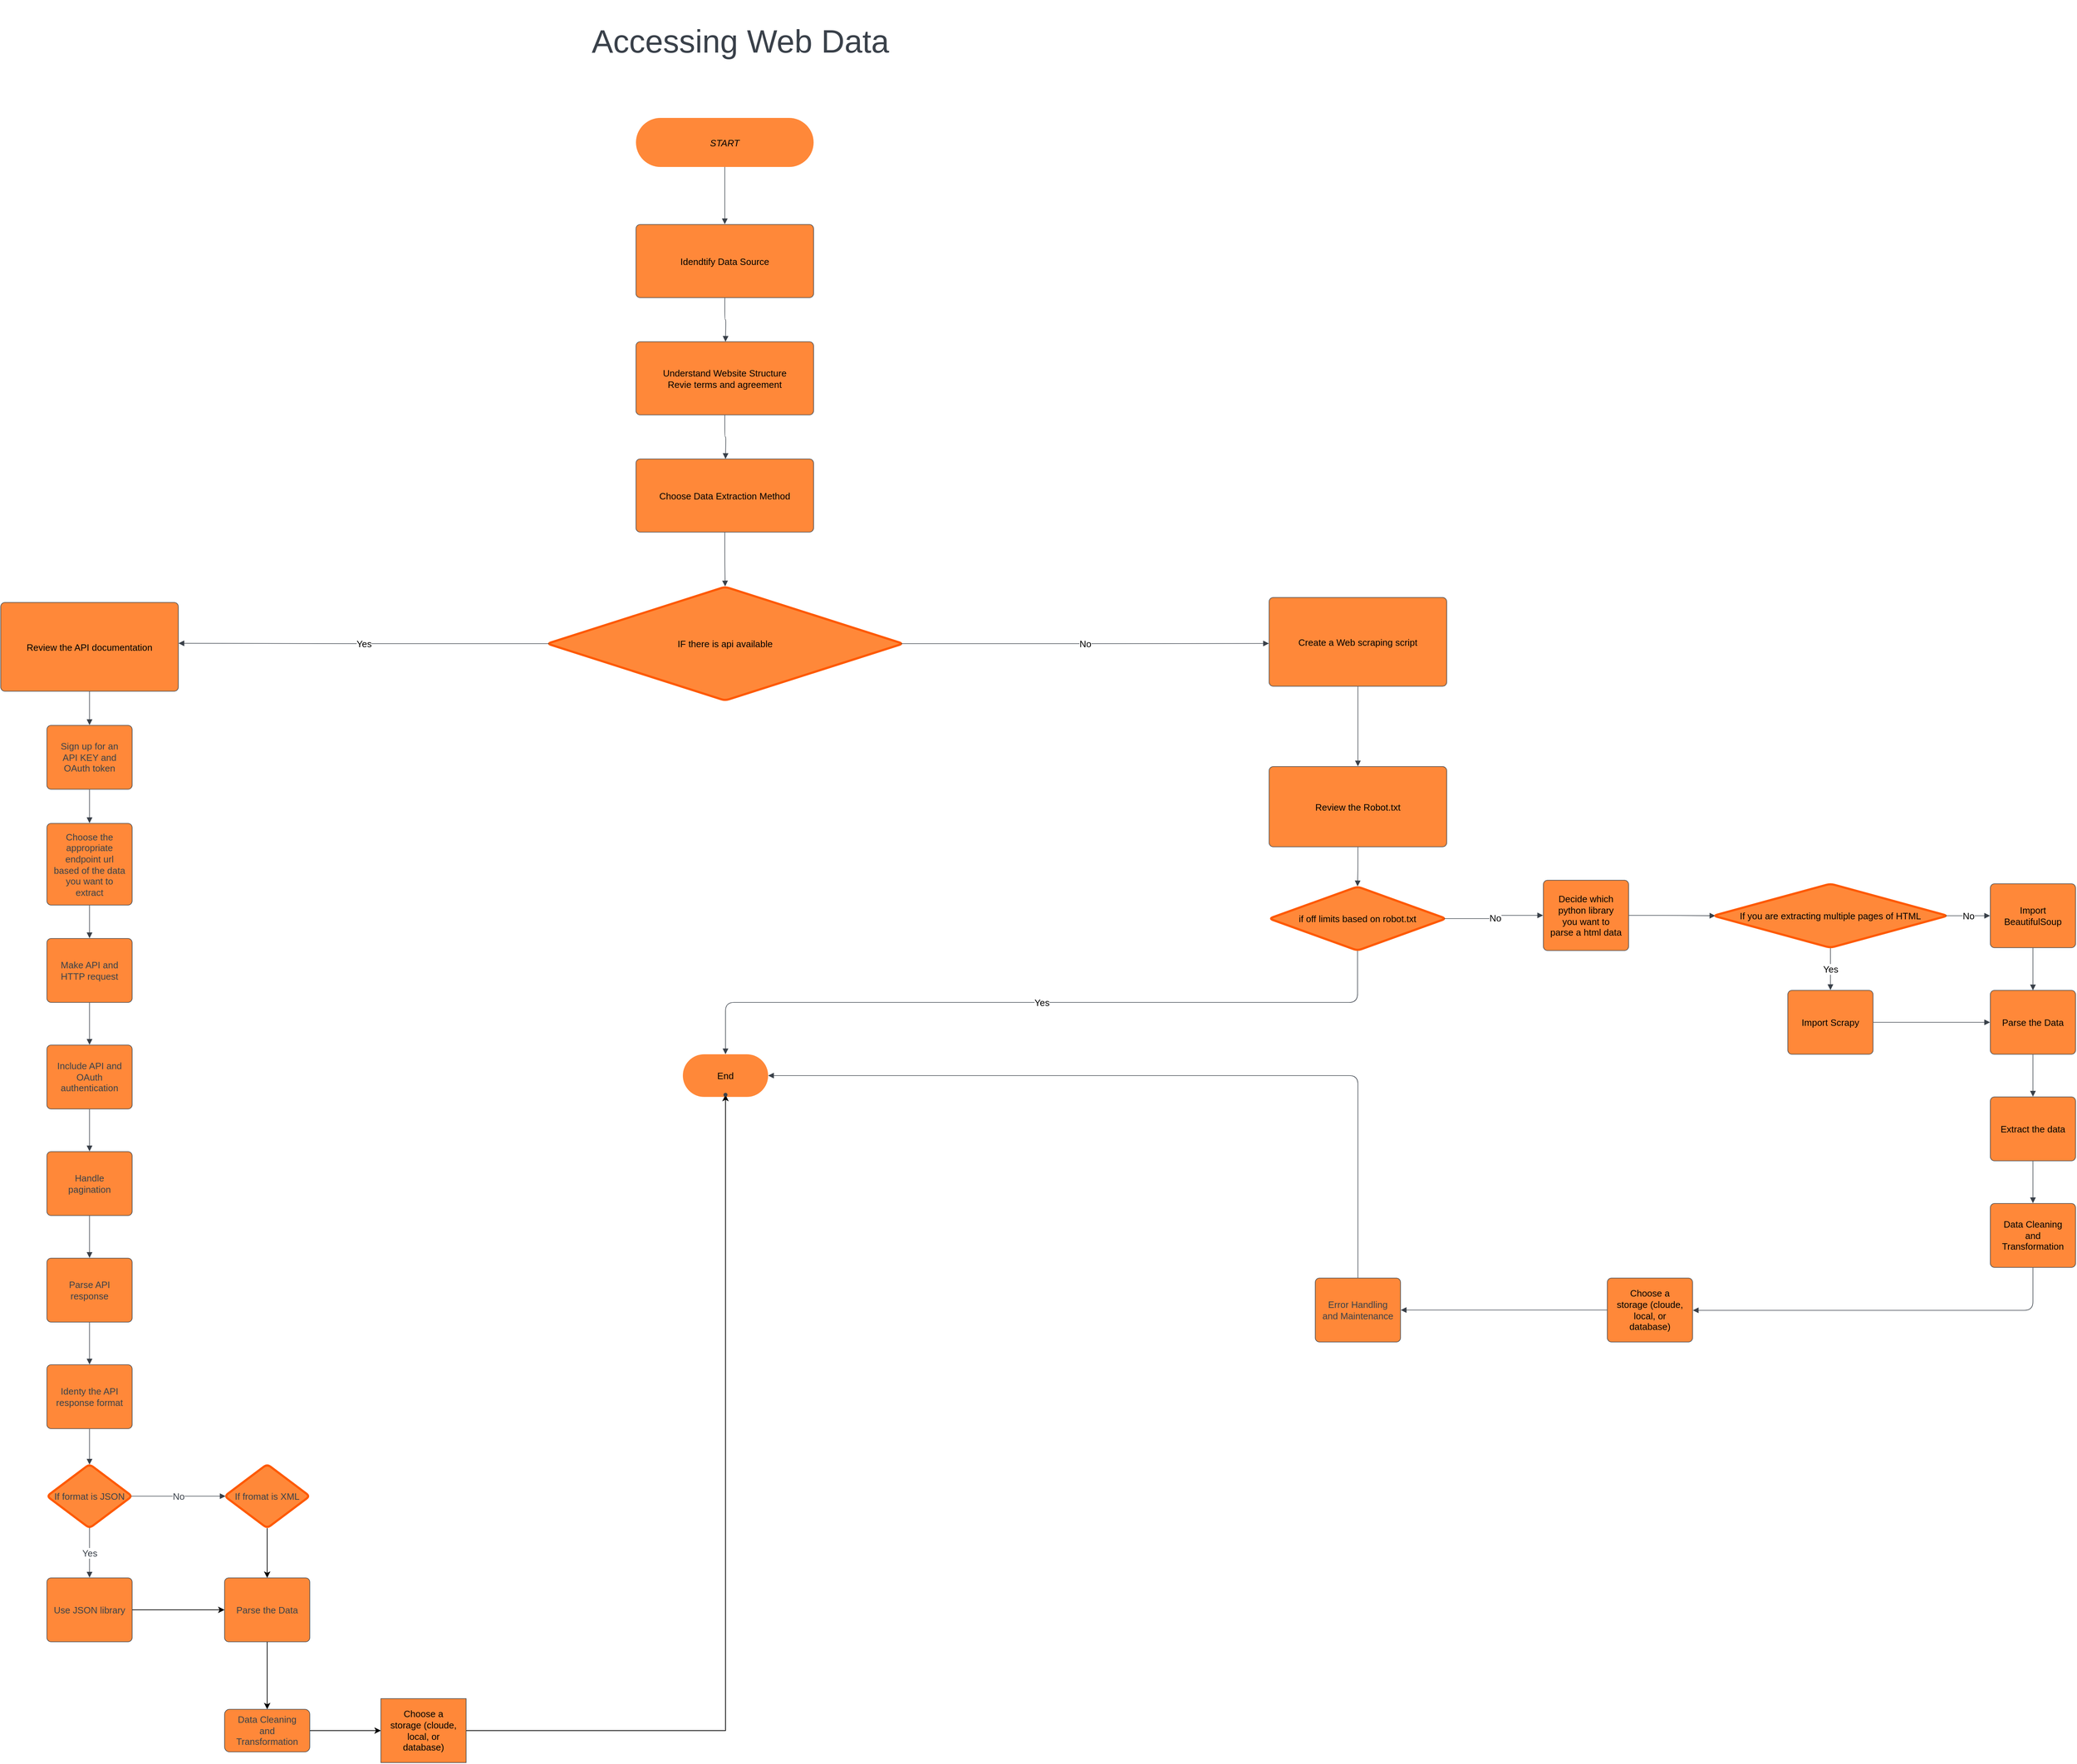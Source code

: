 <mxfile version="21.7.5" type="github">
  <diagram id="C5RBs43oDa-KdzZeNtuy" name="Page-1">
    <mxGraphModel dx="4220" dy="3170" grid="1" gridSize="10" guides="1" tooltips="1" connect="1" arrows="1" fold="1" page="1" pageScale="1" pageWidth="827" pageHeight="1169" math="0" shadow="0">
      <root>
        <mxCell id="WIyWlLk6GJQsqaUBKTNV-0" />
        <mxCell id="WIyWlLk6GJQsqaUBKTNV-1" parent="WIyWlLk6GJQsqaUBKTNV-0" />
        <mxCell id="YPAJ00U5DC5yymNkdexC-0" value="START" style="html=1;overflow=block;blockSpacing=1;whiteSpace=wrap;rounded=1;arcSize=50;fontSize=13;fontStyle=2;spacing=3.8;strokeOpacity=0;fillOpacity=100;fillColor=#ff8839;strokeWidth=0.8;lucidId=UD4v-y-CVdWv;" vertex="1" parent="WIyWlLk6GJQsqaUBKTNV-1">
          <mxGeometry x="2259" y="255" width="250" height="69" as="geometry" />
        </mxCell>
        <mxCell id="YPAJ00U5DC5yymNkdexC-1" value="IF there is api available" style="html=1;overflow=block;blockSpacing=1;whiteSpace=wrap;rhombus;fontSize=13;spacing=3.8;strokeColor=#fe5900;strokeOpacity=100;fillOpacity=100;rounded=1;absoluteArcSize=1;arcSize=12;fillColor=#ff8839;strokeWidth=3;lucidId=UD4vok0N7bXP;" vertex="1" parent="WIyWlLk6GJQsqaUBKTNV-1">
          <mxGeometry x="2134" y="915" width="501" height="160" as="geometry" />
        </mxCell>
        <mxCell id="YPAJ00U5DC5yymNkdexC-2" value="Review the API documentation" style="html=1;overflow=block;blockSpacing=1;whiteSpace=wrap;fontSize=13;align=center;spacing=9;strokeColor=#3a414a;strokeOpacity=100;fillOpacity=100;rounded=1;absoluteArcSize=1;arcSize=12;fillColor=#ff8839;strokeWidth=0.8;lucidId=UD4vnY-pEM6R;" vertex="1" parent="WIyWlLk6GJQsqaUBKTNV-1">
          <mxGeometry x="1365" y="937" width="250" height="125" as="geometry" />
        </mxCell>
        <mxCell id="YPAJ00U5DC5yymNkdexC-3" value="Review the Robot.txt" style="html=1;overflow=block;blockSpacing=1;whiteSpace=wrap;fontSize=13;align=center;spacing=9;strokeColor=#3a414a;strokeOpacity=100;fillOpacity=100;rounded=1;absoluteArcSize=1;arcSize=12;fillColor=#ff8839;strokeWidth=0.8;lucidId=UD4vlcaGc1t.;" vertex="1" parent="WIyWlLk6GJQsqaUBKTNV-1">
          <mxGeometry x="3150" y="1168" width="250" height="113" as="geometry" />
        </mxCell>
        <mxCell id="YPAJ00U5DC5yymNkdexC-4" value="Idendtify Data Source" style="html=1;overflow=block;blockSpacing=1;whiteSpace=wrap;fontSize=13;align=center;spacing=9;strokeColor=#3a414a;strokeOpacity=100;fillOpacity=100;rounded=1;absoluteArcSize=1;arcSize=12;fillColor=#ff8839;strokeWidth=0.8;lucidId=UD4vNZOyJ50J;" vertex="1" parent="WIyWlLk6GJQsqaUBKTNV-1">
          <mxGeometry x="2259" y="405" width="250" height="103" as="geometry" />
        </mxCell>
        <mxCell id="YPAJ00U5DC5yymNkdexC-5" value="" style="html=1;jettySize=18;whiteSpace=wrap;fontSize=13;strokeColor=#3a414a;strokeOpacity=100;strokeWidth=0.8;rounded=1;arcSize=24;edgeStyle=orthogonalEdgeStyle;startArrow=none;endArrow=block;endFill=1;exitX=0.5;exitY=1.004;exitPerimeter=0;lucidId=cM4vn01z1tLj;" edge="1" parent="WIyWlLk6GJQsqaUBKTNV-1" source="YPAJ00U5DC5yymNkdexC-4">
          <mxGeometry width="100" height="100" relative="1" as="geometry">
            <Array as="points" />
            <mxPoint x="2385" y="570" as="targetPoint" />
          </mxGeometry>
        </mxCell>
        <mxCell id="YPAJ00U5DC5yymNkdexC-6" value="Understand Website Structure&#xa;Revie terms and agreement" style="html=1;overflow=block;blockSpacing=1;whiteSpace=wrap;fontSize=13;align=center;spacing=9;strokeColor=#3a414a;strokeOpacity=100;fillOpacity=100;rounded=1;absoluteArcSize=1;arcSize=12;fillColor=#ff8839;strokeWidth=0.8;lucidId=rM4vN8dhTOsf;" vertex="1" parent="WIyWlLk6GJQsqaUBKTNV-1">
          <mxGeometry x="2259" y="570" width="250" height="103" as="geometry" />
        </mxCell>
        <mxCell id="YPAJ00U5DC5yymNkdexC-7" value="Choose Data Extraction Method" style="html=1;overflow=block;blockSpacing=1;whiteSpace=wrap;fontSize=13;align=center;spacing=9;strokeColor=#3a414a;strokeOpacity=100;fillOpacity=100;rounded=1;absoluteArcSize=1;arcSize=12;fillColor=#ff8839;strokeWidth=0.8;lucidId=8M4vth41n87X;" vertex="1" parent="WIyWlLk6GJQsqaUBKTNV-1">
          <mxGeometry x="2259" y="735" width="250" height="103" as="geometry" />
        </mxCell>
        <mxCell id="YPAJ00U5DC5yymNkdexC-8" value="" style="html=1;jettySize=18;whiteSpace=wrap;fontSize=13;strokeColor=#3a414a;strokeOpacity=100;strokeWidth=0.8;rounded=1;arcSize=24;edgeStyle=orthogonalEdgeStyle;startArrow=none;endArrow=block;endFill=1;exitX=0.5;exitY=1.004;exitPerimeter=0;lucidId=.M4vBnP4d3O8;" edge="1" parent="WIyWlLk6GJQsqaUBKTNV-1" source="YPAJ00U5DC5yymNkdexC-6">
          <mxGeometry width="100" height="100" relative="1" as="geometry">
            <Array as="points" />
            <mxPoint x="2385" y="735" as="targetPoint" />
          </mxGeometry>
        </mxCell>
        <mxCell id="YPAJ00U5DC5yymNkdexC-9" value="" style="html=1;jettySize=18;whiteSpace=wrap;fontSize=13;strokeColor=#3a414a;strokeOpacity=100;strokeWidth=0.8;rounded=1;arcSize=24;edgeStyle=orthogonalEdgeStyle;startArrow=none;endArrow=block;endFill=1;exitX=0.5;exitY=1.004;exitPerimeter=0;entryX=0.5;entryY=-0.004;entryPerimeter=0;lucidId=iO4vJHimhX0_;" edge="1" parent="WIyWlLk6GJQsqaUBKTNV-1" source="YPAJ00U5DC5yymNkdexC-7" target="YPAJ00U5DC5yymNkdexC-1">
          <mxGeometry width="100" height="100" relative="1" as="geometry">
            <Array as="points" />
          </mxGeometry>
        </mxCell>
        <mxCell id="YPAJ00U5DC5yymNkdexC-10" value="" style="html=1;jettySize=18;whiteSpace=wrap;fontSize=13;align=center;strokeColor=#3a414a;strokeOpacity=100;strokeWidth=0.8;rounded=1;arcSize=24;edgeStyle=orthogonalEdgeStyle;startArrow=none;endArrow=block;endFill=1;exitX=0.006;exitY=0.5;exitPerimeter=0;entryX=1.001;entryY=0.46;entryPerimeter=0;lucidId=oO4vOb-GPCb1;" edge="1" parent="WIyWlLk6GJQsqaUBKTNV-1" source="YPAJ00U5DC5yymNkdexC-1" target="YPAJ00U5DC5yymNkdexC-2">
          <mxGeometry width="100" height="100" relative="1" as="geometry">
            <Array as="points" />
          </mxGeometry>
        </mxCell>
        <mxCell id="YPAJ00U5DC5yymNkdexC-11" value="Yes" style="text;html=1;resizable=0;labelBackgroundColor=default;align=center;verticalAlign=middle;fontSize=13;" vertex="1" parent="YPAJ00U5DC5yymNkdexC-10">
          <mxGeometry relative="1" as="geometry" />
        </mxCell>
        <mxCell id="YPAJ00U5DC5yymNkdexC-12" value="Create a Web scraping script " style="html=1;overflow=block;blockSpacing=1;whiteSpace=wrap;fontSize=13;align=center;spacing=9;strokeColor=#3a414a;strokeOpacity=100;fillOpacity=100;rounded=1;absoluteArcSize=1;arcSize=12;fillColor=#ff8839;strokeWidth=0.8;lucidId=tQ4vTZhaL8Jm;" vertex="1" parent="WIyWlLk6GJQsqaUBKTNV-1">
          <mxGeometry x="3150" y="930" width="250" height="125" as="geometry" />
        </mxCell>
        <mxCell id="YPAJ00U5DC5yymNkdexC-13" value="" style="html=1;jettySize=18;whiteSpace=wrap;fontSize=13;align=center;strokeColor=#3a414a;strokeOpacity=100;strokeWidth=0.8;rounded=1;arcSize=24;edgeStyle=orthogonalEdgeStyle;startArrow=none;endArrow=block;endFill=1;exitX=0.994;exitY=0.5;exitPerimeter=0;entryX=-0.001;entryY=0.518;entryPerimeter=0;lucidId=wQ4vWZV5P_AP;" edge="1" parent="WIyWlLk6GJQsqaUBKTNV-1" source="YPAJ00U5DC5yymNkdexC-1" target="YPAJ00U5DC5yymNkdexC-12">
          <mxGeometry width="100" height="100" relative="1" as="geometry">
            <Array as="points" />
          </mxGeometry>
        </mxCell>
        <mxCell id="YPAJ00U5DC5yymNkdexC-14" value="No" style="text;html=1;resizable=0;labelBackgroundColor=default;align=center;verticalAlign=middle;fontSize=13;" vertex="1" parent="YPAJ00U5DC5yymNkdexC-13">
          <mxGeometry relative="1" as="geometry" />
        </mxCell>
        <mxCell id="YPAJ00U5DC5yymNkdexC-15" value="" style="html=1;jettySize=18;whiteSpace=wrap;fontSize=13;strokeColor=#3a414a;strokeOpacity=100;strokeWidth=0.8;rounded=1;arcSize=24;edgeStyle=orthogonalEdgeStyle;startArrow=none;endArrow=block;endFill=1;exitX=0.5;exitY=1.003;exitPerimeter=0;entryX=0.5;entryY=-0.003;entryPerimeter=0;lucidId=cX4vEydhsOwJ;" edge="1" parent="WIyWlLk6GJQsqaUBKTNV-1" source="YPAJ00U5DC5yymNkdexC-12" target="YPAJ00U5DC5yymNkdexC-3">
          <mxGeometry width="100" height="100" relative="1" as="geometry">
            <Array as="points" />
          </mxGeometry>
        </mxCell>
        <mxCell id="YPAJ00U5DC5yymNkdexC-16" value="" style="html=1;jettySize=18;whiteSpace=wrap;fontSize=13;strokeColor=#3a414a;strokeOpacity=100;strokeWidth=0.8;rounded=1;arcSize=24;edgeStyle=orthogonalEdgeStyle;startArrow=none;endArrow=block;endFill=1;exitX=0.5;exitY=1.003;exitPerimeter=0;entryX=0.5;entryY=-0.005;entryPerimeter=0;lucidId=lX4v.-wuGCIn;" edge="1" parent="WIyWlLk6GJQsqaUBKTNV-1" source="YPAJ00U5DC5yymNkdexC-3" target="YPAJ00U5DC5yymNkdexC-17">
          <mxGeometry width="100" height="100" relative="1" as="geometry">
            <Array as="points" />
          </mxGeometry>
        </mxCell>
        <mxCell id="YPAJ00U5DC5yymNkdexC-17" value="if off limits based on robot.txt" style="html=1;overflow=block;blockSpacing=1;whiteSpace=wrap;rhombus;fontSize=13;align=center;spacing=3.8;strokeColor=#fe5900;strokeOpacity=100;fillOpacity=100;rounded=1;absoluteArcSize=1;arcSize=12;fillColor=#ff8839;strokeWidth=3;lucidId=nX4vnV2R9Nqh;" vertex="1" parent="WIyWlLk6GJQsqaUBKTNV-1">
          <mxGeometry x="3150" y="1337" width="249" height="90" as="geometry" />
        </mxCell>
        <mxCell id="YPAJ00U5DC5yymNkdexC-18" value="" style="html=1;jettySize=18;whiteSpace=wrap;fontSize=13;align=center;strokeColor=#3a414a;strokeOpacity=100;strokeWidth=0.8;rounded=1;arcSize=24;edgeStyle=orthogonalEdgeStyle;startArrow=none;endArrow=block;endFill=1;exitX=0.5;exitY=1.005;exitPerimeter=0;entryX=0.5;entryY=0;entryPerimeter=0;lucidId=hY4vcKvLDwDS;" edge="1" parent="WIyWlLk6GJQsqaUBKTNV-1" source="YPAJ00U5DC5yymNkdexC-17" target="YPAJ00U5DC5yymNkdexC-20">
          <mxGeometry width="100" height="100" relative="1" as="geometry">
            <Array as="points" />
          </mxGeometry>
        </mxCell>
        <mxCell id="YPAJ00U5DC5yymNkdexC-19" value="Yes" style="text;html=1;resizable=0;labelBackgroundColor=default;align=center;verticalAlign=middle;fontSize=13;" vertex="1" parent="YPAJ00U5DC5yymNkdexC-18">
          <mxGeometry relative="1" as="geometry" />
        </mxCell>
        <mxCell id="YPAJ00U5DC5yymNkdexC-20" value="End" style="html=1;overflow=block;blockSpacing=1;whiteSpace=wrap;rounded=1;arcSize=50;fontSize=13;align=center;spacing=3.8;strokeOpacity=0;fillOpacity=100;fillColor=#ff8839;strokeWidth=0.8;lucidId=jY4vwtdOwZZj;" vertex="1" parent="WIyWlLk6GJQsqaUBKTNV-1">
          <mxGeometry x="2325" y="1573" width="120" height="60" as="geometry" />
        </mxCell>
        <mxCell id="YPAJ00U5DC5yymNkdexC-21" value="" style="html=1;jettySize=18;whiteSpace=wrap;fontSize=13;strokeColor=#3a414a;strokeOpacity=100;strokeWidth=0.8;rounded=1;arcSize=24;edgeStyle=orthogonalEdgeStyle;startArrow=none;endArrow=block;endFill=1;exitX=0.5;exitY=1;exitPerimeter=0;entryX=0.5;entryY=-0.004;entryPerimeter=0;lucidId=vY4v.RE2mQxG;" edge="1" parent="WIyWlLk6GJQsqaUBKTNV-1" source="YPAJ00U5DC5yymNkdexC-0" target="YPAJ00U5DC5yymNkdexC-4">
          <mxGeometry width="100" height="100" relative="1" as="geometry">
            <Array as="points" />
          </mxGeometry>
        </mxCell>
        <mxCell id="YPAJ00U5DC5yymNkdexC-22" value="" style="html=1;jettySize=18;whiteSpace=wrap;fontSize=13;align=center;strokeColor=#3a414a;strokeOpacity=100;strokeWidth=0.8;rounded=1;arcSize=24;edgeStyle=orthogonalEdgeStyle;startArrow=none;endArrow=block;endFill=1;exitX=0.989;exitY=0.5;exitPerimeter=0;entryX=-0.003;entryY=0.5;entryPerimeter=0;lucidId=EY4v-hQhE0PU;" edge="1" parent="WIyWlLk6GJQsqaUBKTNV-1" source="YPAJ00U5DC5yymNkdexC-17" target="YPAJ00U5DC5yymNkdexC-24">
          <mxGeometry width="100" height="100" relative="1" as="geometry">
            <Array as="points" />
          </mxGeometry>
        </mxCell>
        <mxCell id="YPAJ00U5DC5yymNkdexC-23" value="No" style="text;html=1;resizable=0;labelBackgroundColor=default;align=center;verticalAlign=middle;fontSize=13;" vertex="1" parent="YPAJ00U5DC5yymNkdexC-22">
          <mxGeometry relative="1" as="geometry" />
        </mxCell>
        <mxCell id="YPAJ00U5DC5yymNkdexC-24" value="Decide which python library you want to parse a html data" style="html=1;overflow=block;blockSpacing=1;whiteSpace=wrap;fontSize=13;align=center;spacing=9;strokeColor=#3a414a;strokeOpacity=100;fillOpacity=100;rounded=1;absoluteArcSize=1;arcSize=12;fillColor=#ff8839;strokeWidth=0.8;lucidId=FY4vSTdA6ev-;" vertex="1" parent="WIyWlLk6GJQsqaUBKTNV-1">
          <mxGeometry x="3536" y="1328" width="120" height="99" as="geometry" />
        </mxCell>
        <mxCell id="YPAJ00U5DC5yymNkdexC-25" value="" style="html=1;jettySize=18;whiteSpace=wrap;fontSize=13;strokeColor=#3a414a;strokeOpacity=100;strokeWidth=0.8;rounded=1;arcSize=24;edgeStyle=orthogonalEdgeStyle;startArrow=none;endArrow=block;endFill=1;exitX=1.003;exitY=0.5;exitPerimeter=0;entryX=0.009;entryY=0.5;entryPerimeter=0;lucidId=qZ4v9EPg7QoY;" edge="1" parent="WIyWlLk6GJQsqaUBKTNV-1" source="YPAJ00U5DC5yymNkdexC-24" target="YPAJ00U5DC5yymNkdexC-26">
          <mxGeometry width="100" height="100" relative="1" as="geometry">
            <Array as="points" />
          </mxGeometry>
        </mxCell>
        <mxCell id="YPAJ00U5DC5yymNkdexC-26" value="If you are extracting multiple pages of HTML" style="html=1;overflow=block;blockSpacing=1;whiteSpace=wrap;rhombus;fontSize=13;align=center;spacing=3.8;strokeColor=#fe5900;strokeOpacity=100;fillOpacity=100;rounded=1;absoluteArcSize=1;arcSize=12;fillColor=#ff8839;strokeWidth=3;lucidId=rZ4vFn00Kfkx;" vertex="1" parent="WIyWlLk6GJQsqaUBKTNV-1">
          <mxGeometry x="3775" y="1333" width="330" height="90" as="geometry" />
        </mxCell>
        <mxCell id="YPAJ00U5DC5yymNkdexC-27" value="" style="html=1;jettySize=18;whiteSpace=wrap;fontSize=13;align=center;strokeColor=#3a414a;strokeOpacity=100;strokeWidth=0.8;rounded=1;arcSize=24;edgeStyle=orthogonalEdgeStyle;startArrow=none;endArrow=block;endFill=1;exitX=0.5;exitY=1.008;exitPerimeter=0;entryX=0.5;entryY=-0.004;entryPerimeter=0;lucidId=v04v.lfmd3V-;" edge="1" parent="WIyWlLk6GJQsqaUBKTNV-1" source="YPAJ00U5DC5yymNkdexC-26" target="YPAJ00U5DC5yymNkdexC-29">
          <mxGeometry width="100" height="100" relative="1" as="geometry">
            <Array as="points" />
          </mxGeometry>
        </mxCell>
        <mxCell id="YPAJ00U5DC5yymNkdexC-28" value="Yes" style="text;html=1;resizable=0;labelBackgroundColor=default;align=center;verticalAlign=middle;fontSize=13;" vertex="1" parent="YPAJ00U5DC5yymNkdexC-27">
          <mxGeometry relative="1" as="geometry" />
        </mxCell>
        <mxCell id="YPAJ00U5DC5yymNkdexC-29" value="Import Scrapy" style="html=1;overflow=block;blockSpacing=1;whiteSpace=wrap;fontSize=13;align=center;spacing=9;strokeColor=#3a414a;strokeOpacity=100;fillOpacity=100;rounded=1;absoluteArcSize=1;arcSize=12;fillColor=#ff8839;strokeWidth=0.8;lucidId=w04vnt28cbo9;" vertex="1" parent="WIyWlLk6GJQsqaUBKTNV-1">
          <mxGeometry x="3880" y="1483" width="120" height="90" as="geometry" />
        </mxCell>
        <mxCell id="YPAJ00U5DC5yymNkdexC-30" value="" style="html=1;jettySize=18;whiteSpace=wrap;fontSize=13;align=center;strokeColor=#3a414a;strokeOpacity=100;strokeWidth=0.8;rounded=1;arcSize=24;edgeStyle=orthogonalEdgeStyle;startArrow=none;endArrow=block;endFill=1;exitX=0.991;exitY=0.5;exitPerimeter=0;entryX=-0.003;entryY=0.5;entryPerimeter=0;lucidId=E04vvI1ZSFrB;" edge="1" parent="WIyWlLk6GJQsqaUBKTNV-1" source="YPAJ00U5DC5yymNkdexC-26" target="YPAJ00U5DC5yymNkdexC-32">
          <mxGeometry width="100" height="100" relative="1" as="geometry">
            <Array as="points" />
          </mxGeometry>
        </mxCell>
        <mxCell id="YPAJ00U5DC5yymNkdexC-31" value="No" style="text;html=1;resizable=0;labelBackgroundColor=default;align=center;verticalAlign=middle;fontSize=13;" vertex="1" parent="YPAJ00U5DC5yymNkdexC-30">
          <mxGeometry relative="1" as="geometry" />
        </mxCell>
        <mxCell id="YPAJ00U5DC5yymNkdexC-32" value="Import BeautifulSoup" style="html=1;overflow=block;blockSpacing=1;whiteSpace=wrap;fontSize=13;align=center;spacing=9;strokeColor=#3a414a;strokeOpacity=100;fillOpacity=100;rounded=1;absoluteArcSize=1;arcSize=12;fillColor=#ff8839;strokeWidth=0.8;lucidId=F04vUWnyrBPS;" vertex="1" parent="WIyWlLk6GJQsqaUBKTNV-1">
          <mxGeometry x="4165" y="1333" width="120" height="90" as="geometry" />
        </mxCell>
        <mxCell id="YPAJ00U5DC5yymNkdexC-33" value="" style="html=1;jettySize=18;whiteSpace=wrap;fontSize=13;strokeColor=#3a414a;strokeOpacity=100;strokeWidth=0.8;rounded=1;arcSize=24;edgeStyle=orthogonalEdgeStyle;startArrow=none;endArrow=block;endFill=1;exitX=1.003;exitY=0.5;exitPerimeter=0;entryX=-0.003;entryY=0.5;entryPerimeter=0;lucidId=c24vb57xUf-P;" edge="1" parent="WIyWlLk6GJQsqaUBKTNV-1" source="YPAJ00U5DC5yymNkdexC-29" target="YPAJ00U5DC5yymNkdexC-34">
          <mxGeometry width="100" height="100" relative="1" as="geometry">
            <Array as="points" />
          </mxGeometry>
        </mxCell>
        <mxCell id="YPAJ00U5DC5yymNkdexC-34" value="Parse the Data" style="html=1;overflow=block;blockSpacing=1;whiteSpace=wrap;fontSize=13;align=center;spacing=9;strokeColor=#3a414a;strokeOpacity=100;fillOpacity=100;rounded=1;absoluteArcSize=1;arcSize=12;fillColor=#ff8839;strokeWidth=0.8;lucidId=d24vilPC88WG;" vertex="1" parent="WIyWlLk6GJQsqaUBKTNV-1">
          <mxGeometry x="4165" y="1483" width="120" height="90" as="geometry" />
        </mxCell>
        <mxCell id="YPAJ00U5DC5yymNkdexC-35" value="" style="html=1;jettySize=18;whiteSpace=wrap;fontSize=13;strokeColor=#3a414a;strokeOpacity=100;strokeWidth=0.8;rounded=1;arcSize=24;edgeStyle=orthogonalEdgeStyle;startArrow=none;endArrow=block;endFill=1;exitX=0.5;exitY=1.004;exitPerimeter=0;lucidId=p24vuC0euRQA;" edge="1" parent="WIyWlLk6GJQsqaUBKTNV-1" source="YPAJ00U5DC5yymNkdexC-32">
          <mxGeometry width="100" height="100" relative="1" as="geometry">
            <Array as="points" />
            <mxPoint x="4225" y="1483" as="targetPoint" />
          </mxGeometry>
        </mxCell>
        <mxCell id="YPAJ00U5DC5yymNkdexC-36" value="" style="html=1;jettySize=18;whiteSpace=wrap;fontSize=13;strokeColor=#3a414a;strokeOpacity=100;strokeWidth=0.8;rounded=1;arcSize=24;edgeStyle=orthogonalEdgeStyle;startArrow=none;endArrow=block;endFill=1;exitX=0.5;exitY=1.004;exitPerimeter=0;entryX=0.5;entryY=-0.004;entryPerimeter=0;lucidId=t24vmUq-G1QT;" edge="1" parent="WIyWlLk6GJQsqaUBKTNV-1" source="YPAJ00U5DC5yymNkdexC-34" target="YPAJ00U5DC5yymNkdexC-37">
          <mxGeometry width="100" height="100" relative="1" as="geometry">
            <Array as="points" />
          </mxGeometry>
        </mxCell>
        <mxCell id="YPAJ00U5DC5yymNkdexC-37" value="Extract the data" style="html=1;overflow=block;blockSpacing=1;whiteSpace=wrap;fontSize=13;align=center;spacing=9;strokeColor=#3a414a;strokeOpacity=100;fillOpacity=100;rounded=1;absoluteArcSize=1;arcSize=12;fillColor=#ff8839;strokeWidth=0.8;lucidId=u24v_ITXDrtm;" vertex="1" parent="WIyWlLk6GJQsqaUBKTNV-1">
          <mxGeometry x="4165" y="1633" width="120" height="90" as="geometry" />
        </mxCell>
        <mxCell id="YPAJ00U5DC5yymNkdexC-38" value="" style="html=1;jettySize=18;whiteSpace=wrap;fontSize=13;strokeColor=#3a414a;strokeOpacity=100;strokeWidth=0.8;rounded=1;arcSize=24;edgeStyle=orthogonalEdgeStyle;startArrow=none;endArrow=block;endFill=1;exitX=0.5;exitY=1.004;exitPerimeter=0;entryX=0.5;entryY=-0.004;entryPerimeter=0;lucidId=324vr.mPOHY5;" edge="1" parent="WIyWlLk6GJQsqaUBKTNV-1" source="YPAJ00U5DC5yymNkdexC-37" target="YPAJ00U5DC5yymNkdexC-39">
          <mxGeometry width="100" height="100" relative="1" as="geometry">
            <Array as="points" />
          </mxGeometry>
        </mxCell>
        <mxCell id="YPAJ00U5DC5yymNkdexC-39" value="Data Cleaning and Transformation" style="html=1;overflow=block;blockSpacing=1;whiteSpace=wrap;fontSize=13;align=center;spacing=9;strokeColor=#3a414a;strokeOpacity=100;fillOpacity=100;rounded=1;absoluteArcSize=1;arcSize=12;fillColor=#ff8839;strokeWidth=0.8;lucidId=424vvEleLKxo;" vertex="1" parent="WIyWlLk6GJQsqaUBKTNV-1">
          <mxGeometry x="4165" y="1783" width="120" height="90" as="geometry" />
        </mxCell>
        <mxCell id="YPAJ00U5DC5yymNkdexC-40" value="" style="html=1;jettySize=18;whiteSpace=wrap;fontSize=13;strokeColor=#3a414a;strokeOpacity=100;strokeWidth=0.8;rounded=1;arcSize=24;edgeStyle=orthogonalEdgeStyle;startArrow=none;endArrow=block;endFill=1;exitX=0.5;exitY=1.004;exitPerimeter=0;entryX=1.003;entryY=0.504;entryPerimeter=0;lucidId=h34v1NZxCZqs;" edge="1" parent="WIyWlLk6GJQsqaUBKTNV-1" source="YPAJ00U5DC5yymNkdexC-39" target="YPAJ00U5DC5yymNkdexC-41">
          <mxGeometry width="100" height="100" relative="1" as="geometry">
            <Array as="points" />
          </mxGeometry>
        </mxCell>
        <mxCell id="YPAJ00U5DC5yymNkdexC-41" value="Choose a storage (cloude, local, or database)" style="html=1;overflow=block;blockSpacing=1;whiteSpace=wrap;fontSize=13;align=center;spacing=9;strokeColor=#3a414a;strokeOpacity=100;fillOpacity=100;rounded=1;absoluteArcSize=1;arcSize=12;fillColor=#ff8839;strokeWidth=0.8;lucidId=i34v~ZcFMEs2;" vertex="1" parent="WIyWlLk6GJQsqaUBKTNV-1">
          <mxGeometry x="3626" y="1888" width="120" height="90" as="geometry" />
        </mxCell>
        <mxCell id="YPAJ00U5DC5yymNkdexC-42" value="Accessing Web Data" style="html=1;overflow=block;blockSpacing=1;whiteSpace=wrap;fontSize=45.2;fontColor=#3a414a;align=center;spacing=3.8;strokeOpacity=0;fillOpacity=0;rounded=1;absoluteArcSize=1;arcSize=12;fillColor=#ffffff;strokeWidth=0.8;lucidId=874vAziwmGy1;" vertex="1" parent="WIyWlLk6GJQsqaUBKTNV-1">
          <mxGeometry x="2134" y="90" width="544" height="116" as="geometry" />
        </mxCell>
        <mxCell id="YPAJ00U5DC5yymNkdexC-43" value="" style="html=1;jettySize=18;whiteSpace=wrap;fontSize=13;strokeColor=#3a414a;strokeOpacity=100;strokeWidth=0.8;rounded=1;arcSize=24;edgeStyle=orthogonalEdgeStyle;startArrow=none;endArrow=block;endFill=1;exitX=-0.003;exitY=0.5;exitPerimeter=0;entryX=1.003;entryY=0.5;entryPerimeter=0;lucidId=V84vMXTH-jlg;" edge="1" parent="WIyWlLk6GJQsqaUBKTNV-1" source="YPAJ00U5DC5yymNkdexC-41" target="YPAJ00U5DC5yymNkdexC-44">
          <mxGeometry width="100" height="100" relative="1" as="geometry">
            <Array as="points" />
          </mxGeometry>
        </mxCell>
        <mxCell id="YPAJ00U5DC5yymNkdexC-44" value="Error Handling and Maintenance" style="html=1;overflow=block;blockSpacing=1;whiteSpace=wrap;fontSize=13;fontColor=#3a414a;align=center;spacing=9;strokeColor=#3a414a;strokeOpacity=100;fillOpacity=100;rounded=1;absoluteArcSize=1;arcSize=12;fillColor=#ff8839;strokeWidth=0.8;lucidId=W84v_B23bdas;" vertex="1" parent="WIyWlLk6GJQsqaUBKTNV-1">
          <mxGeometry x="3215" y="1888" width="120" height="90" as="geometry" />
        </mxCell>
        <mxCell id="YPAJ00U5DC5yymNkdexC-45" value="" style="html=1;jettySize=18;whiteSpace=wrap;fontSize=13;strokeColor=#3a414a;strokeOpacity=100;strokeWidth=0.8;rounded=1;arcSize=24;edgeStyle=orthogonalEdgeStyle;startArrow=none;endArrow=block;endFill=1;exitX=0.5;exitY=-0.004;exitPerimeter=0;entryX=1;entryY=0.5;entryPerimeter=0;lucidId=z~4vx2D81xHD;" edge="1" parent="WIyWlLk6GJQsqaUBKTNV-1" source="YPAJ00U5DC5yymNkdexC-44" target="YPAJ00U5DC5yymNkdexC-20">
          <mxGeometry width="100" height="100" relative="1" as="geometry">
            <Array as="points" />
          </mxGeometry>
        </mxCell>
        <mxCell id="YPAJ00U5DC5yymNkdexC-46" value="" style="html=1;jettySize=18;whiteSpace=wrap;fontSize=13;strokeColor=#3a414a;strokeOpacity=100;strokeWidth=0.8;rounded=1;arcSize=24;edgeStyle=orthogonalEdgeStyle;startArrow=none;endArrow=block;endFill=1;exitX=0.5;exitY=1.003;exitPerimeter=0;entryX=0.5;entryY=-0.004;entryPerimeter=0;lucidId=kf5v0PwoUSlp;" edge="1" parent="WIyWlLk6GJQsqaUBKTNV-1" source="YPAJ00U5DC5yymNkdexC-2" target="YPAJ00U5DC5yymNkdexC-47">
          <mxGeometry width="100" height="100" relative="1" as="geometry">
            <Array as="points" />
          </mxGeometry>
        </mxCell>
        <mxCell id="YPAJ00U5DC5yymNkdexC-47" value="Sign up for an API KEY and OAuth token" style="html=1;overflow=block;blockSpacing=1;whiteSpace=wrap;fontSize=13;fontColor=#3a414a;align=center;spacing=9;strokeColor=#3a414a;strokeOpacity=100;fillOpacity=100;rounded=1;absoluteArcSize=1;arcSize=12;fillColor=#ff8839;strokeWidth=0.8;lucidId=kf5vwVKe2nc2;" vertex="1" parent="WIyWlLk6GJQsqaUBKTNV-1">
          <mxGeometry x="1430" y="1110" width="120" height="90" as="geometry" />
        </mxCell>
        <mxCell id="YPAJ00U5DC5yymNkdexC-48" value="" style="html=1;jettySize=18;whiteSpace=wrap;fontSize=13;strokeColor=#3a414a;strokeOpacity=100;strokeWidth=0.8;rounded=1;arcSize=24;edgeStyle=orthogonalEdgeStyle;startArrow=none;endArrow=block;endFill=1;exitX=0.5;exitY=1.004;exitPerimeter=0;entryX=0.5;entryY=-0.003;entryPerimeter=0;lucidId=ah5vB1JGGTMs;" edge="1" parent="WIyWlLk6GJQsqaUBKTNV-1" source="YPAJ00U5DC5yymNkdexC-47" target="YPAJ00U5DC5yymNkdexC-49">
          <mxGeometry width="100" height="100" relative="1" as="geometry">
            <Array as="points" />
          </mxGeometry>
        </mxCell>
        <mxCell id="YPAJ00U5DC5yymNkdexC-49" value="Choose the appropriate endpoint url based of the data you want to extract" style="html=1;overflow=block;blockSpacing=1;whiteSpace=wrap;fontSize=13;fontColor=#3a414a;align=center;spacing=9;strokeColor=#3a414a;strokeOpacity=100;fillOpacity=100;rounded=1;absoluteArcSize=1;arcSize=12;fillColor=#ff8839;strokeWidth=0.8;lucidId=bh5vxmuP9Kpa;" vertex="1" parent="WIyWlLk6GJQsqaUBKTNV-1">
          <mxGeometry x="1430" y="1248" width="120" height="115" as="geometry" />
        </mxCell>
        <mxCell id="YPAJ00U5DC5yymNkdexC-50" value="Make API and HTTP request" style="html=1;overflow=block;blockSpacing=1;whiteSpace=wrap;fontSize=13;fontColor=#3a414a;align=center;spacing=9;strokeColor=#3a414a;strokeOpacity=100;fillOpacity=100;rounded=1;absoluteArcSize=1;arcSize=12;fillColor=#ff8839;strokeWidth=0.8;lucidId=3n5vV1rD.9jo;" vertex="1" parent="WIyWlLk6GJQsqaUBKTNV-1">
          <mxGeometry x="1430" y="1410" width="120" height="90" as="geometry" />
        </mxCell>
        <mxCell id="YPAJ00U5DC5yymNkdexC-51" value="" style="html=1;jettySize=18;whiteSpace=wrap;fontSize=13;strokeColor=#3a414a;strokeOpacity=100;strokeWidth=0.8;rounded=1;arcSize=24;edgeStyle=orthogonalEdgeStyle;startArrow=none;endArrow=block;endFill=1;exitX=0.5;exitY=1.003;exitPerimeter=0;entryX=0.5;entryY=-0.004;entryPerimeter=0;lucidId=io5vReSKhJRP;" edge="1" parent="WIyWlLk6GJQsqaUBKTNV-1" source="YPAJ00U5DC5yymNkdexC-49" target="YPAJ00U5DC5yymNkdexC-50">
          <mxGeometry width="100" height="100" relative="1" as="geometry">
            <Array as="points" />
          </mxGeometry>
        </mxCell>
        <mxCell id="YPAJ00U5DC5yymNkdexC-52" value="" style="html=1;jettySize=18;whiteSpace=wrap;fontSize=13;strokeColor=#3a414a;strokeOpacity=100;strokeWidth=0.8;rounded=1;arcSize=24;edgeStyle=orthogonalEdgeStyle;startArrow=none;endArrow=block;endFill=1;exitX=0.5;exitY=1.004;exitPerimeter=0;entryX=0.5;entryY=-0.004;entryPerimeter=0;lucidId=Zo5vgDNCcrvp;" edge="1" parent="WIyWlLk6GJQsqaUBKTNV-1" source="YPAJ00U5DC5yymNkdexC-50" target="YPAJ00U5DC5yymNkdexC-53">
          <mxGeometry width="100" height="100" relative="1" as="geometry">
            <Array as="points" />
          </mxGeometry>
        </mxCell>
        <mxCell id="YPAJ00U5DC5yymNkdexC-53" value="Include API and OAuth authentication" style="html=1;overflow=block;blockSpacing=1;whiteSpace=wrap;fontSize=13;fontColor=#3a414a;align=center;spacing=9;strokeColor=#3a414a;strokeOpacity=100;fillOpacity=100;rounded=1;absoluteArcSize=1;arcSize=12;fillColor=#ff8839;strokeWidth=0.8;lucidId=0o5vs7QD1Vny;" vertex="1" parent="WIyWlLk6GJQsqaUBKTNV-1">
          <mxGeometry x="1430" y="1560" width="120" height="90" as="geometry" />
        </mxCell>
        <mxCell id="YPAJ00U5DC5yymNkdexC-54" value="" style="html=1;jettySize=18;whiteSpace=wrap;fontSize=13;strokeColor=#3a414a;strokeOpacity=100;strokeWidth=0.8;rounded=1;arcSize=24;edgeStyle=orthogonalEdgeStyle;startArrow=none;endArrow=block;endFill=1;exitX=0.5;exitY=1.004;exitPerimeter=0;entryX=0.5;entryY=-0.004;entryPerimeter=0;lucidId=cp5vNPftQ9X1;" edge="1" parent="WIyWlLk6GJQsqaUBKTNV-1" source="YPAJ00U5DC5yymNkdexC-53" target="YPAJ00U5DC5yymNkdexC-55">
          <mxGeometry width="100" height="100" relative="1" as="geometry">
            <Array as="points" />
          </mxGeometry>
        </mxCell>
        <mxCell id="YPAJ00U5DC5yymNkdexC-55" value="Handle pagination" style="html=1;overflow=block;blockSpacing=1;whiteSpace=wrap;fontSize=13;fontColor=#3a414a;align=center;spacing=9;strokeColor=#3a414a;strokeOpacity=100;fillOpacity=100;rounded=1;absoluteArcSize=1;arcSize=12;fillColor=#ff8839;strokeWidth=0.8;lucidId=dp5vTEftYeFo;" vertex="1" parent="WIyWlLk6GJQsqaUBKTNV-1">
          <mxGeometry x="1430" y="1710" width="120" height="90" as="geometry" />
        </mxCell>
        <mxCell id="YPAJ00U5DC5yymNkdexC-56" value="" style="html=1;jettySize=18;whiteSpace=wrap;fontSize=13;strokeColor=#3a414a;strokeOpacity=100;strokeWidth=0.8;rounded=1;arcSize=24;edgeStyle=orthogonalEdgeStyle;startArrow=none;endArrow=block;endFill=1;exitX=0.5;exitY=1.004;exitPerimeter=0;entryX=0.5;entryY=-0.004;entryPerimeter=0;lucidId=sp5v3j6ka3.c;" edge="1" parent="WIyWlLk6GJQsqaUBKTNV-1" source="YPAJ00U5DC5yymNkdexC-55" target="YPAJ00U5DC5yymNkdexC-57">
          <mxGeometry width="100" height="100" relative="1" as="geometry">
            <Array as="points" />
          </mxGeometry>
        </mxCell>
        <mxCell id="YPAJ00U5DC5yymNkdexC-57" value="Parse API response" style="html=1;overflow=block;blockSpacing=1;whiteSpace=wrap;fontSize=13;fontColor=#3a414a;align=center;spacing=9;strokeColor=#3a414a;strokeOpacity=100;fillOpacity=100;rounded=1;absoluteArcSize=1;arcSize=12;fillColor=#ff8839;strokeWidth=0.8;lucidId=xp5vUU_3USfF;" vertex="1" parent="WIyWlLk6GJQsqaUBKTNV-1">
          <mxGeometry x="1430" y="1860" width="120" height="90" as="geometry" />
        </mxCell>
        <mxCell id="YPAJ00U5DC5yymNkdexC-58" value="" style="html=1;jettySize=18;whiteSpace=wrap;fontSize=13;strokeColor=#3a414a;strokeOpacity=100;strokeWidth=0.8;rounded=1;arcSize=24;edgeStyle=orthogonalEdgeStyle;startArrow=none;endArrow=block;endFill=1;exitX=0.5;exitY=1.004;exitPerimeter=0;entryX=0.5;entryY=-0.004;entryPerimeter=0;lucidId=Rp5vwYbvhmi7;" edge="1" parent="WIyWlLk6GJQsqaUBKTNV-1" source="YPAJ00U5DC5yymNkdexC-57" target="YPAJ00U5DC5yymNkdexC-59">
          <mxGeometry width="100" height="100" relative="1" as="geometry">
            <Array as="points" />
          </mxGeometry>
        </mxCell>
        <mxCell id="YPAJ00U5DC5yymNkdexC-59" value="Identy the API response format" style="html=1;overflow=block;blockSpacing=1;whiteSpace=wrap;fontSize=13;fontColor=#3a414a;align=center;spacing=9;strokeColor=#3a414a;strokeOpacity=100;fillOpacity=100;rounded=1;absoluteArcSize=1;arcSize=12;fillColor=#ff8839;strokeWidth=0.8;lucidId=Sp5v-~6secou;" vertex="1" parent="WIyWlLk6GJQsqaUBKTNV-1">
          <mxGeometry x="1430" y="2010" width="120" height="90" as="geometry" />
        </mxCell>
        <mxCell id="YPAJ00U5DC5yymNkdexC-60" value="" style="html=1;jettySize=18;whiteSpace=wrap;fontSize=13;strokeColor=#3a414a;strokeOpacity=100;strokeWidth=0.8;rounded=1;arcSize=24;edgeStyle=orthogonalEdgeStyle;startArrow=none;endArrow=block;endFill=1;exitX=0.5;exitY=1.004;exitPerimeter=0;entryX=0.5;entryY=0.006;entryPerimeter=0;lucidId=qq5vi7KRvG65;" edge="1" parent="WIyWlLk6GJQsqaUBKTNV-1" source="YPAJ00U5DC5yymNkdexC-59" target="YPAJ00U5DC5yymNkdexC-61">
          <mxGeometry width="100" height="100" relative="1" as="geometry">
            <Array as="points" />
          </mxGeometry>
        </mxCell>
        <mxCell id="YPAJ00U5DC5yymNkdexC-61" value="If format is JSON" style="html=1;overflow=block;blockSpacing=1;whiteSpace=wrap;rhombus;fontSize=13;fontColor=#3a414a;align=center;spacing=3.8;strokeColor=#fe5900;strokeOpacity=100;fillOpacity=100;rounded=1;absoluteArcSize=1;arcSize=12;fillColor=#ff8839;strokeWidth=3;lucidId=rq5vetFuTSZt;" vertex="1" parent="WIyWlLk6GJQsqaUBKTNV-1">
          <mxGeometry x="1430" y="2150" width="120" height="90" as="geometry" />
        </mxCell>
        <mxCell id="YPAJ00U5DC5yymNkdexC-62" value="" style="html=1;jettySize=18;whiteSpace=wrap;fontSize=13;fontColor=#3a414a;align=center;strokeColor=#3a414a;strokeOpacity=100;strokeWidth=0.8;rounded=1;arcSize=24;edgeStyle=orthogonalEdgeStyle;startArrow=none;endArrow=block;endFill=1;exitX=0.5;exitY=0.994;exitPerimeter=0;entryX=0.5;entryY=-0.004;entryPerimeter=0;lucidId=Jq5vDIwSORba;" edge="1" parent="WIyWlLk6GJQsqaUBKTNV-1" source="YPAJ00U5DC5yymNkdexC-61" target="YPAJ00U5DC5yymNkdexC-64">
          <mxGeometry width="100" height="100" relative="1" as="geometry">
            <Array as="points" />
          </mxGeometry>
        </mxCell>
        <mxCell id="YPAJ00U5DC5yymNkdexC-63" value="Yes" style="text;html=1;resizable=0;labelBackgroundColor=default;align=center;verticalAlign=middle;fontColor=#3a414a;fontSize=13;" vertex="1" parent="YPAJ00U5DC5yymNkdexC-62">
          <mxGeometry relative="1" as="geometry" />
        </mxCell>
        <mxCell id="YPAJ00U5DC5yymNkdexC-137" value="" style="edgeStyle=orthogonalEdgeStyle;rounded=0;orthogonalLoop=1;jettySize=auto;html=1;" edge="1" parent="WIyWlLk6GJQsqaUBKTNV-1" source="YPAJ00U5DC5yymNkdexC-64" target="YPAJ00U5DC5yymNkdexC-136">
          <mxGeometry relative="1" as="geometry" />
        </mxCell>
        <mxCell id="YPAJ00U5DC5yymNkdexC-64" value="Use JSON library" style="html=1;overflow=block;blockSpacing=1;whiteSpace=wrap;fontSize=13;fontColor=#3a414a;align=center;spacing=9;strokeColor=#3a414a;strokeOpacity=100;fillOpacity=100;rounded=1;absoluteArcSize=1;arcSize=12;fillColor=#ff8839;strokeWidth=0.8;lucidId=Kq5vjW7crcPY;" vertex="1" parent="WIyWlLk6GJQsqaUBKTNV-1">
          <mxGeometry x="1430" y="2310" width="120" height="90" as="geometry" />
        </mxCell>
        <mxCell id="YPAJ00U5DC5yymNkdexC-65" value="" style="html=1;jettySize=18;whiteSpace=wrap;fontSize=13;fontColor=#3a414a;align=center;strokeColor=#3a414a;strokeOpacity=100;strokeWidth=0.8;rounded=1;arcSize=24;edgeStyle=orthogonalEdgeStyle;startArrow=none;endArrow=block;endFill=1;exitX=0.988;exitY=0.5;exitPerimeter=0;entryX=0.012;entryY=0.5;entryPerimeter=0;lucidId=8q5vf3rUcGce;" edge="1" parent="WIyWlLk6GJQsqaUBKTNV-1" source="YPAJ00U5DC5yymNkdexC-61" target="YPAJ00U5DC5yymNkdexC-67">
          <mxGeometry width="100" height="100" relative="1" as="geometry">
            <Array as="points" />
          </mxGeometry>
        </mxCell>
        <mxCell id="YPAJ00U5DC5yymNkdexC-66" value="No" style="text;html=1;resizable=0;labelBackgroundColor=default;align=center;verticalAlign=middle;fontColor=#3a414a;fontSize=13;" vertex="1" parent="YPAJ00U5DC5yymNkdexC-65">
          <mxGeometry relative="1" as="geometry" />
        </mxCell>
        <mxCell id="YPAJ00U5DC5yymNkdexC-138" value="" style="edgeStyle=orthogonalEdgeStyle;rounded=0;orthogonalLoop=1;jettySize=auto;html=1;" edge="1" parent="WIyWlLk6GJQsqaUBKTNV-1" source="YPAJ00U5DC5yymNkdexC-67" target="YPAJ00U5DC5yymNkdexC-136">
          <mxGeometry relative="1" as="geometry" />
        </mxCell>
        <mxCell id="YPAJ00U5DC5yymNkdexC-67" value="If fromat is XML" style="html=1;overflow=block;blockSpacing=1;whiteSpace=wrap;rhombus;fontSize=13;fontColor=#3a414a;align=center;spacing=3.8;strokeColor=#fe5900;strokeOpacity=100;fillOpacity=100;rounded=1;absoluteArcSize=1;arcSize=12;fillColor=#ff8839;strokeWidth=3;lucidId=9q5v4Y7ey52W;" vertex="1" parent="WIyWlLk6GJQsqaUBKTNV-1">
          <mxGeometry x="1680" y="2150" width="120" height="90" as="geometry" />
        </mxCell>
        <mxCell id="YPAJ00U5DC5yymNkdexC-140" value="" style="edgeStyle=orthogonalEdgeStyle;rounded=0;orthogonalLoop=1;jettySize=auto;html=1;" edge="1" parent="WIyWlLk6GJQsqaUBKTNV-1" source="YPAJ00U5DC5yymNkdexC-136" target="YPAJ00U5DC5yymNkdexC-139">
          <mxGeometry relative="1" as="geometry" />
        </mxCell>
        <mxCell id="YPAJ00U5DC5yymNkdexC-136" value="Parse the Data" style="html=1;overflow=block;blockSpacing=1;whiteSpace=wrap;fontSize=13;fontColor=#3a414a;align=center;spacing=9;strokeColor=#3a414a;strokeOpacity=100;fillOpacity=100;rounded=1;absoluteArcSize=1;arcSize=12;fillColor=#ff8839;strokeWidth=0.8;lucidId=Kq5vjW7crcPY;" vertex="1" parent="WIyWlLk6GJQsqaUBKTNV-1">
          <mxGeometry x="1680" y="2310" width="120" height="90" as="geometry" />
        </mxCell>
        <mxCell id="YPAJ00U5DC5yymNkdexC-142" value="" style="edgeStyle=orthogonalEdgeStyle;rounded=0;orthogonalLoop=1;jettySize=auto;html=1;" edge="1" parent="WIyWlLk6GJQsqaUBKTNV-1" source="YPAJ00U5DC5yymNkdexC-139" target="YPAJ00U5DC5yymNkdexC-141">
          <mxGeometry relative="1" as="geometry" />
        </mxCell>
        <mxCell id="YPAJ00U5DC5yymNkdexC-139" value="Data Cleaning and Transformation" style="whiteSpace=wrap;html=1;fontSize=13;fillColor=#ff8839;strokeColor=#3a414a;fontColor=#3a414a;spacing=9;rounded=1;arcSize=12;strokeWidth=0.8;" vertex="1" parent="WIyWlLk6GJQsqaUBKTNV-1">
          <mxGeometry x="1680" y="2495" width="120" height="60" as="geometry" />
        </mxCell>
        <mxCell id="YPAJ00U5DC5yymNkdexC-144" value="" style="edgeStyle=orthogonalEdgeStyle;rounded=0;orthogonalLoop=1;jettySize=auto;html=1;" edge="1" parent="WIyWlLk6GJQsqaUBKTNV-1" source="YPAJ00U5DC5yymNkdexC-141" target="YPAJ00U5DC5yymNkdexC-143">
          <mxGeometry relative="1" as="geometry" />
        </mxCell>
        <mxCell id="YPAJ00U5DC5yymNkdexC-141" value="Choose a storage (cloude, local, or database)" style="html=1;overflow=block;blockSpacing=1;whiteSpace=wrap;fontSize=13;align=center;spacing=9;strokeColor=#3a414a;strokeOpacity=100;fillOpacity=100;rounded=1;absoluteArcSize=1;arcSize=0;fillColor=#ff8839;strokeWidth=0.8;lucidId=i34v~ZcFMEs2;" vertex="1" parent="WIyWlLk6GJQsqaUBKTNV-1">
          <mxGeometry x="1900" y="2480" width="120" height="90" as="geometry" />
        </mxCell>
        <mxCell id="YPAJ00U5DC5yymNkdexC-143" value="" style="shape=waypoint;sketch=0;size=6;pointerEvents=1;points=[];fillColor=#ff8839;resizable=0;rotatable=0;perimeter=centerPerimeter;snapToPoint=1;fontSize=13;strokeColor=#3a414a;spacing=9;rounded=1;arcSize=0;strokeWidth=0.8;" vertex="1" parent="WIyWlLk6GJQsqaUBKTNV-1">
          <mxGeometry x="2375" y="1620" width="20" height="20" as="geometry" />
        </mxCell>
      </root>
    </mxGraphModel>
  </diagram>
</mxfile>
